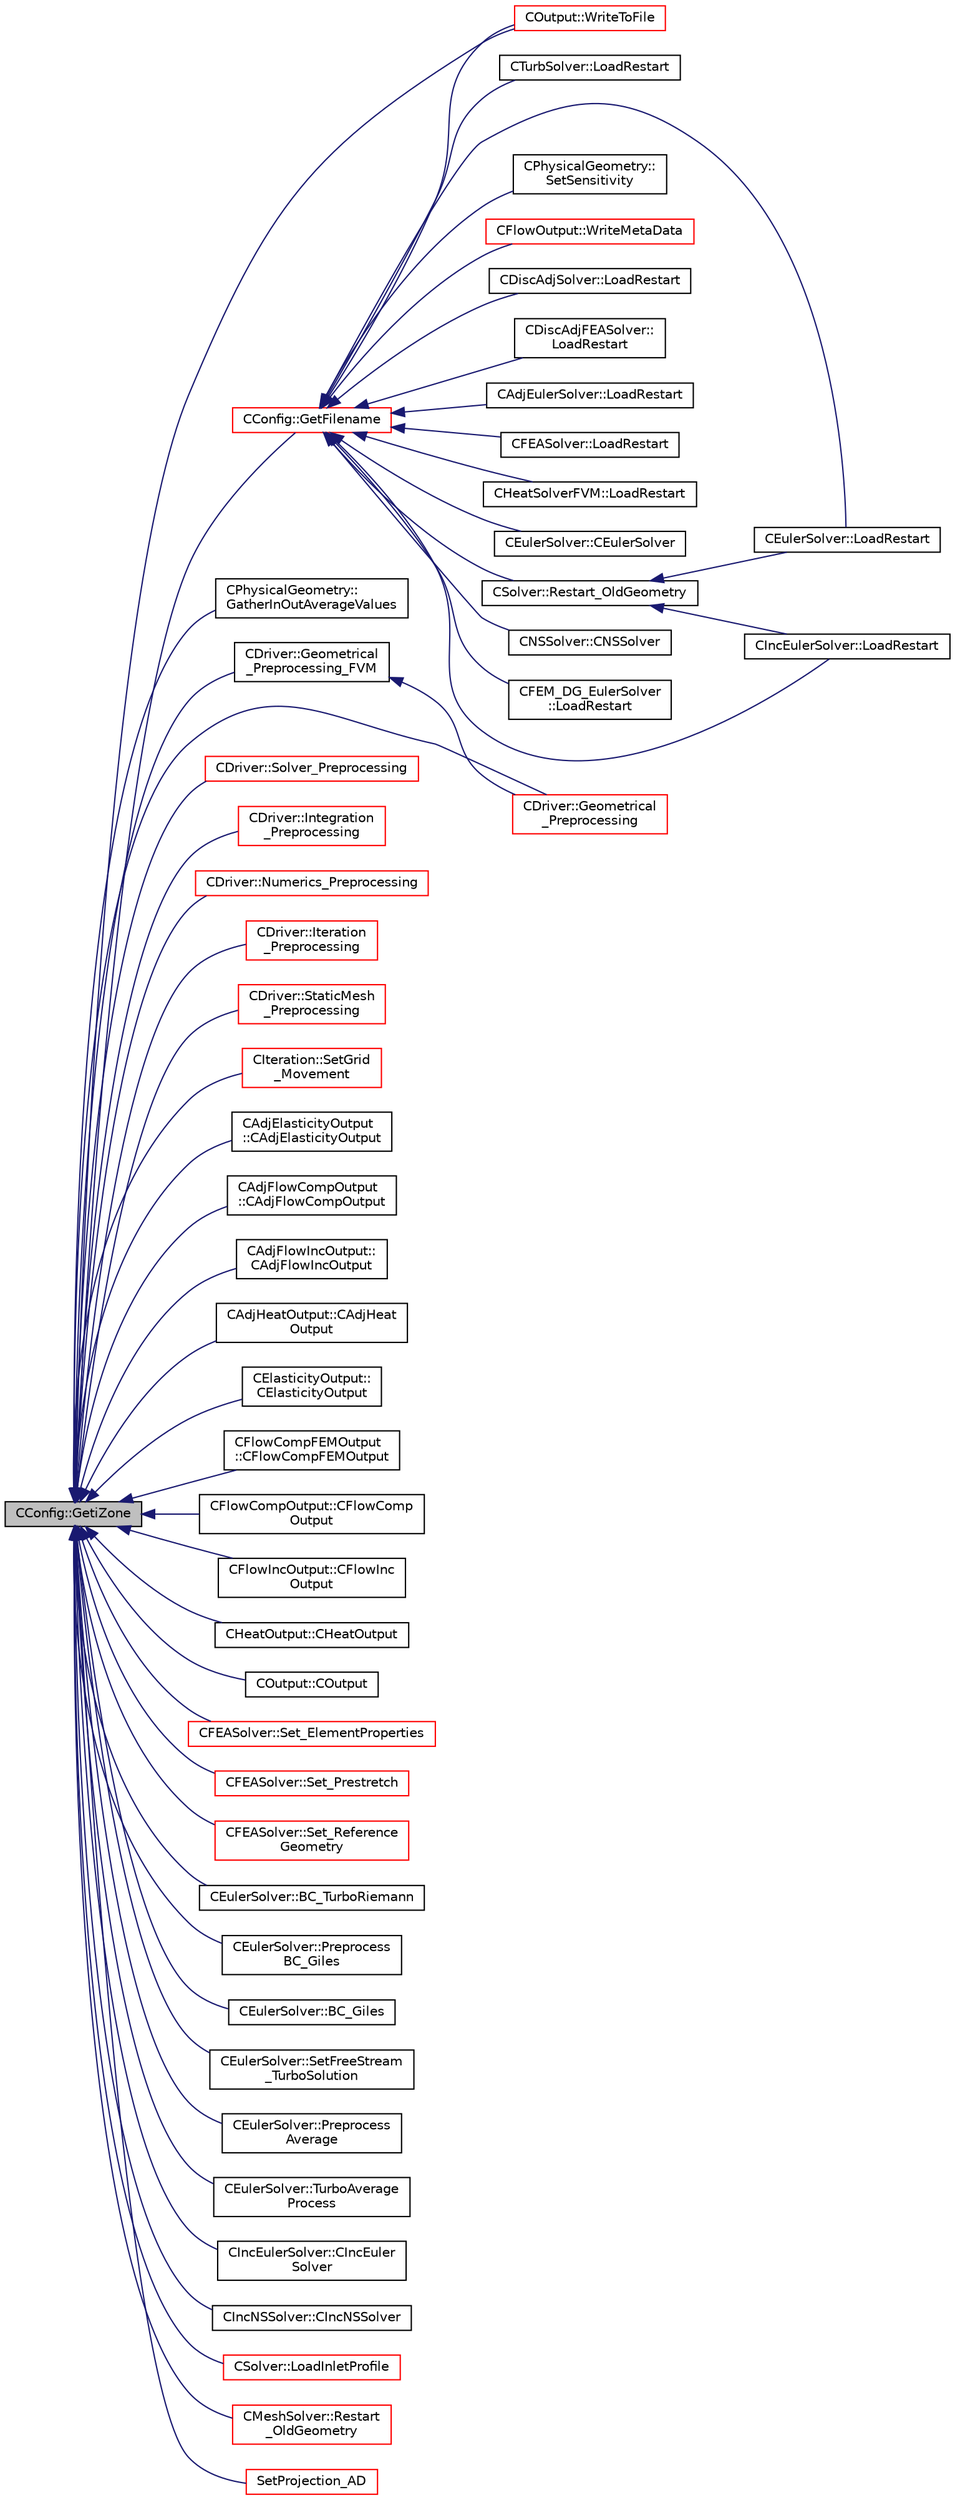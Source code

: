 digraph "CConfig::GetiZone"
{
  edge [fontname="Helvetica",fontsize="10",labelfontname="Helvetica",labelfontsize="10"];
  node [fontname="Helvetica",fontsize="10",shape=record];
  rankdir="LR";
  Node4454 [label="CConfig::GetiZone",height=0.2,width=0.4,color="black", fillcolor="grey75", style="filled", fontcolor="black"];
  Node4454 -> Node4455 [dir="back",color="midnightblue",fontsize="10",style="solid",fontname="Helvetica"];
  Node4455 [label="CConfig::GetFilename",height=0.2,width=0.4,color="red", fillcolor="white", style="filled",URL="$class_c_config.html#a71b8b08c6c1ba23c9ba1ed687bb635dc",tooltip="Add any numbers necessary to the filename (iteration number, zone ID ...) "];
  Node4455 -> Node4456 [dir="back",color="midnightblue",fontsize="10",style="solid",fontname="Helvetica"];
  Node4456 [label="CPhysicalGeometry::\lSetSensitivity",height=0.2,width=0.4,color="black", fillcolor="white", style="filled",URL="$class_c_physical_geometry.html#a01b28fa420b3d1138aa8816453202a33",tooltip="Read the sensitivity from adjoint solution file and store it. "];
  Node4455 -> Node4457 [dir="back",color="midnightblue",fontsize="10",style="solid",fontname="Helvetica"];
  Node4457 [label="CFlowOutput::WriteMetaData",height=0.2,width=0.4,color="red", fillcolor="white", style="filled",URL="$class_c_flow_output.html#a9674c1e90c9e8e3a4fac08b20d5b6ac0",tooltip="Write information to meta data file. "];
  Node4455 -> Node4461 [dir="back",color="midnightblue",fontsize="10",style="solid",fontname="Helvetica"];
  Node4461 [label="COutput::WriteToFile",height=0.2,width=0.4,color="red", fillcolor="white", style="filled",URL="$class_c_output.html#af8fba1a012ec9464eb70e45d0bade78a",tooltip="Allocates the appropriate file writer based on the chosen format and writes sorted data to file..."];
  Node4455 -> Node4482 [dir="back",color="midnightblue",fontsize="10",style="solid",fontname="Helvetica"];
  Node4482 [label="CDiscAdjSolver::LoadRestart",height=0.2,width=0.4,color="black", fillcolor="white", style="filled",URL="$class_c_disc_adj_solver.html#ae9b5d31c76381f5d45884642694d9879",tooltip="Load a solution from a restart file. "];
  Node4455 -> Node4483 [dir="back",color="midnightblue",fontsize="10",style="solid",fontname="Helvetica"];
  Node4483 [label="CDiscAdjFEASolver::\lLoadRestart",height=0.2,width=0.4,color="black", fillcolor="white", style="filled",URL="$class_c_disc_adj_f_e_a_solver.html#a21c5685021d084732a1aa3d552cd9043",tooltip="Load a solution from a restart file. "];
  Node4455 -> Node4484 [dir="back",color="midnightblue",fontsize="10",style="solid",fontname="Helvetica"];
  Node4484 [label="CAdjEulerSolver::LoadRestart",height=0.2,width=0.4,color="black", fillcolor="white", style="filled",URL="$class_c_adj_euler_solver.html#acaf1ae2d6c07b492ab1eeca389881731",tooltip="Load a solution from a restart file. "];
  Node4455 -> Node4485 [dir="back",color="midnightblue",fontsize="10",style="solid",fontname="Helvetica"];
  Node4485 [label="CFEASolver::LoadRestart",height=0.2,width=0.4,color="black", fillcolor="white", style="filled",URL="$class_c_f_e_a_solver.html#a5f70ded742a6204f439628d029ac294a",tooltip="Load a solution from a restart file. "];
  Node4455 -> Node4486 [dir="back",color="midnightblue",fontsize="10",style="solid",fontname="Helvetica"];
  Node4486 [label="CHeatSolverFVM::LoadRestart",height=0.2,width=0.4,color="black", fillcolor="white", style="filled",URL="$class_c_heat_solver_f_v_m.html#a206fdd2ca3b6c1a050945a07dc38bd80",tooltip="Load a solution from a restart file. "];
  Node4455 -> Node4487 [dir="back",color="midnightblue",fontsize="10",style="solid",fontname="Helvetica"];
  Node4487 [label="CEulerSolver::CEulerSolver",height=0.2,width=0.4,color="black", fillcolor="white", style="filled",URL="$class_c_euler_solver.html#ae1e74218b4e943111b100d7ddcbd4db9"];
  Node4455 -> Node4488 [dir="back",color="midnightblue",fontsize="10",style="solid",fontname="Helvetica"];
  Node4488 [label="CEulerSolver::LoadRestart",height=0.2,width=0.4,color="black", fillcolor="white", style="filled",URL="$class_c_euler_solver.html#a463d0854ec9cfb4a277794df9329ebae",tooltip="Load a solution from a restart file. "];
  Node4455 -> Node4489 [dir="back",color="midnightblue",fontsize="10",style="solid",fontname="Helvetica"];
  Node4489 [label="CNSSolver::CNSSolver",height=0.2,width=0.4,color="black", fillcolor="white", style="filled",URL="$class_c_n_s_solver.html#a2a8ad49c42b4546696e631cf44b7788b"];
  Node4455 -> Node4490 [dir="back",color="midnightblue",fontsize="10",style="solid",fontname="Helvetica"];
  Node4490 [label="CFEM_DG_EulerSolver\l::LoadRestart",height=0.2,width=0.4,color="black", fillcolor="white", style="filled",URL="$class_c_f_e_m___d_g___euler_solver.html#aa7f0f59d70754d0b2abb8face8f8398d",tooltip="Load a solution from a restart file. "];
  Node4455 -> Node4491 [dir="back",color="midnightblue",fontsize="10",style="solid",fontname="Helvetica"];
  Node4491 [label="CIncEulerSolver::LoadRestart",height=0.2,width=0.4,color="black", fillcolor="white", style="filled",URL="$class_c_inc_euler_solver.html#aa4c572590c60bbc0f3db269eb55ea12f",tooltip="Load a solution from a restart file. "];
  Node4455 -> Node4492 [dir="back",color="midnightblue",fontsize="10",style="solid",fontname="Helvetica"];
  Node4492 [label="CTurbSolver::LoadRestart",height=0.2,width=0.4,color="black", fillcolor="white", style="filled",URL="$class_c_turb_solver.html#a943c5037261d947714a8767bc77b7103",tooltip="Load a solution from a restart file. "];
  Node4455 -> Node4493 [dir="back",color="midnightblue",fontsize="10",style="solid",fontname="Helvetica"];
  Node4493 [label="CSolver::Restart_OldGeometry",height=0.2,width=0.4,color="black", fillcolor="white", style="filled",URL="$class_c_solver.html#a5a2c57500290322ac02752f98fa1f163",tooltip="Load the geometries at the previous time states n and nM1. "];
  Node4493 -> Node4488 [dir="back",color="midnightblue",fontsize="10",style="solid",fontname="Helvetica"];
  Node4493 -> Node4491 [dir="back",color="midnightblue",fontsize="10",style="solid",fontname="Helvetica"];
  Node4454 -> Node4500 [dir="back",color="midnightblue",fontsize="10",style="solid",fontname="Helvetica"];
  Node4500 [label="CPhysicalGeometry::\lGatherInOutAverageValues",height=0.2,width=0.4,color="black", fillcolor="white", style="filled",URL="$class_c_physical_geometry.html#a217e5337523ba85579c8a3d209bf25d9",tooltip="Set turbo boundary vertex. "];
  Node4454 -> Node4501 [dir="back",color="midnightblue",fontsize="10",style="solid",fontname="Helvetica"];
  Node4501 [label="CDriver::Geometrical\l_Preprocessing",height=0.2,width=0.4,color="red", fillcolor="white", style="filled",URL="$class_c_driver.html#ad3d55fa299acdb779a7772bcee249004",tooltip="Construction of the edge-based data structure and the multigrid structure. "];
  Node4454 -> Node4503 [dir="back",color="midnightblue",fontsize="10",style="solid",fontname="Helvetica"];
  Node4503 [label="CDriver::Geometrical\l_Preprocessing_FVM",height=0.2,width=0.4,color="black", fillcolor="white", style="filled",URL="$class_c_driver.html#a2007d2233a2d935a90140499ec4822a4",tooltip="Geometrical_Preprocessing_FVM. "];
  Node4503 -> Node4501 [dir="back",color="midnightblue",fontsize="10",style="solid",fontname="Helvetica"];
  Node4454 -> Node4504 [dir="back",color="midnightblue",fontsize="10",style="solid",fontname="Helvetica"];
  Node4504 [label="CDriver::Solver_Preprocessing",height=0.2,width=0.4,color="red", fillcolor="white", style="filled",URL="$class_c_driver.html#add15058928d0b7462a7b8257417d0914",tooltip="Definition and allocation of all solution classes. "];
  Node4454 -> Node4505 [dir="back",color="midnightblue",fontsize="10",style="solid",fontname="Helvetica"];
  Node4505 [label="CDriver::Integration\l_Preprocessing",height=0.2,width=0.4,color="red", fillcolor="white", style="filled",URL="$class_c_driver.html#a3801006f6c3c5269ec760fb1d29803b4",tooltip="Definition and allocation of all integration classes. "];
  Node4454 -> Node4506 [dir="back",color="midnightblue",fontsize="10",style="solid",fontname="Helvetica"];
  Node4506 [label="CDriver::Numerics_Preprocessing",height=0.2,width=0.4,color="red", fillcolor="white", style="filled",URL="$class_c_driver.html#a5c0a3e0cf9f6c3931d307aef1aba7bf4",tooltip="Definition and allocation of all solver classes. "];
  Node4454 -> Node4507 [dir="back",color="midnightblue",fontsize="10",style="solid",fontname="Helvetica"];
  Node4507 [label="CDriver::Iteration\l_Preprocessing",height=0.2,width=0.4,color="red", fillcolor="white", style="filled",URL="$class_c_driver.html#a4d644b9300e6c402527641a5efcdfecd",tooltip="Definition of the physics iteration class or within a single zone. "];
  Node4454 -> Node4508 [dir="back",color="midnightblue",fontsize="10",style="solid",fontname="Helvetica"];
  Node4508 [label="CDriver::StaticMesh\l_Preprocessing",height=0.2,width=0.4,color="red", fillcolor="white", style="filled",URL="$class_c_driver.html#ac4ac2e6f55c3956cfa44e07e03509112",tooltip="Initiate value for static mesh movement such as the gridVel for the ROTATING frame. "];
  Node4454 -> Node4509 [dir="back",color="midnightblue",fontsize="10",style="solid",fontname="Helvetica"];
  Node4509 [label="CIteration::SetGrid\l_Movement",height=0.2,width=0.4,color="red", fillcolor="white", style="filled",URL="$class_c_iteration.html#a7b36785762f6b0c214569b185b858b6c",tooltip="Updates the positions and grid velocities for dynamic meshes between physical time steps..."];
  Node4454 -> Node4527 [dir="back",color="midnightblue",fontsize="10",style="solid",fontname="Helvetica"];
  Node4527 [label="CAdjElasticityOutput\l::CAdjElasticityOutput",height=0.2,width=0.4,color="black", fillcolor="white", style="filled",URL="$class_c_adj_elasticity_output.html#a3ea1b19eab6ce0037111ab27b6af6ca9",tooltip="Constructor of the class. "];
  Node4454 -> Node4528 [dir="back",color="midnightblue",fontsize="10",style="solid",fontname="Helvetica"];
  Node4528 [label="CAdjFlowCompOutput\l::CAdjFlowCompOutput",height=0.2,width=0.4,color="black", fillcolor="white", style="filled",URL="$class_c_adj_flow_comp_output.html#af5e46c78b25669a357b1b65c0a0d3edc",tooltip="Constructor of the class. "];
  Node4454 -> Node4529 [dir="back",color="midnightblue",fontsize="10",style="solid",fontname="Helvetica"];
  Node4529 [label="CAdjFlowIncOutput::\lCAdjFlowIncOutput",height=0.2,width=0.4,color="black", fillcolor="white", style="filled",URL="$class_c_adj_flow_inc_output.html#a115a0683a133a9f88344ee4255488385",tooltip="Constructor of the class. "];
  Node4454 -> Node4530 [dir="back",color="midnightblue",fontsize="10",style="solid",fontname="Helvetica"];
  Node4530 [label="CAdjHeatOutput::CAdjHeat\lOutput",height=0.2,width=0.4,color="black", fillcolor="white", style="filled",URL="$class_c_adj_heat_output.html#abaaeac0d5c71cf641858d8dce48a40de",tooltip="Constructor of the class. "];
  Node4454 -> Node4531 [dir="back",color="midnightblue",fontsize="10",style="solid",fontname="Helvetica"];
  Node4531 [label="CElasticityOutput::\lCElasticityOutput",height=0.2,width=0.4,color="black", fillcolor="white", style="filled",URL="$class_c_elasticity_output.html#a58429bbda704388e3663f3787f2c66e6",tooltip="Constructor of the class. "];
  Node4454 -> Node4532 [dir="back",color="midnightblue",fontsize="10",style="solid",fontname="Helvetica"];
  Node4532 [label="CFlowCompFEMOutput\l::CFlowCompFEMOutput",height=0.2,width=0.4,color="black", fillcolor="white", style="filled",URL="$class_c_flow_comp_f_e_m_output.html#a15892a5521b50ec593b55fddb1dfb9ae",tooltip="Constructor of the class. "];
  Node4454 -> Node4533 [dir="back",color="midnightblue",fontsize="10",style="solid",fontname="Helvetica"];
  Node4533 [label="CFlowCompOutput::CFlowComp\lOutput",height=0.2,width=0.4,color="black", fillcolor="white", style="filled",URL="$class_c_flow_comp_output.html#aefb67b3a8ff3f9862d49a3ef23a4198b",tooltip="Constructor of the class. "];
  Node4454 -> Node4534 [dir="back",color="midnightblue",fontsize="10",style="solid",fontname="Helvetica"];
  Node4534 [label="CFlowIncOutput::CFlowInc\lOutput",height=0.2,width=0.4,color="black", fillcolor="white", style="filled",URL="$class_c_flow_inc_output.html#a6887162e4142b214c7be9bfe40a0d94b",tooltip="Constructor of the class. "];
  Node4454 -> Node4535 [dir="back",color="midnightblue",fontsize="10",style="solid",fontname="Helvetica"];
  Node4535 [label="CHeatOutput::CHeatOutput",height=0.2,width=0.4,color="black", fillcolor="white", style="filled",URL="$class_c_heat_output.html#a765accb8479e84e246e53494de404e93",tooltip="Constructor of the class. "];
  Node4454 -> Node4536 [dir="back",color="midnightblue",fontsize="10",style="solid",fontname="Helvetica"];
  Node4536 [label="COutput::COutput",height=0.2,width=0.4,color="black", fillcolor="white", style="filled",URL="$class_c_output.html#afde3302dfdb18e8a1c50e3cab2e668ba",tooltip="Constructor of the class. "];
  Node4454 -> Node4461 [dir="back",color="midnightblue",fontsize="10",style="solid",fontname="Helvetica"];
  Node4454 -> Node4537 [dir="back",color="midnightblue",fontsize="10",style="solid",fontname="Helvetica"];
  Node4537 [label="CFEASolver::Set_ElementProperties",height=0.2,width=0.4,color="red", fillcolor="white", style="filled",URL="$class_c_f_e_a_solver.html#a30646a552a50f0361d80ba99149eeff1",tooltip="Set container of element properties. "];
  Node4454 -> Node4539 [dir="back",color="midnightblue",fontsize="10",style="solid",fontname="Helvetica"];
  Node4539 [label="CFEASolver::Set_Prestretch",height=0.2,width=0.4,color="red", fillcolor="white", style="filled",URL="$class_c_f_e_a_solver.html#a97415c38a336c1bb03a74a61be0c3568",tooltip="Set a reference geometry for prestretched conditions. "];
  Node4454 -> Node4540 [dir="back",color="midnightblue",fontsize="10",style="solid",fontname="Helvetica"];
  Node4540 [label="CFEASolver::Set_Reference\lGeometry",height=0.2,width=0.4,color="red", fillcolor="white", style="filled",URL="$class_c_f_e_a_solver.html#ae7d8e55f2ec6a53af24eec6d096e9953",tooltip="Set a reference geometry for . "];
  Node4454 -> Node4541 [dir="back",color="midnightblue",fontsize="10",style="solid",fontname="Helvetica"];
  Node4541 [label="CEulerSolver::BC_TurboRiemann",height=0.2,width=0.4,color="black", fillcolor="white", style="filled",URL="$class_c_euler_solver.html#a0066305803a18511fb89b8951f4e4866",tooltip="Impose the boundary condition using characteristic recostruction. "];
  Node4454 -> Node4542 [dir="back",color="midnightblue",fontsize="10",style="solid",fontname="Helvetica"];
  Node4542 [label="CEulerSolver::Preprocess\lBC_Giles",height=0.2,width=0.4,color="black", fillcolor="white", style="filled",URL="$class_c_euler_solver.html#a33402619b740bfe68350c50bba14c6ab",tooltip="It computes Fourier transformation for the needed quantities along the pitch for each span in turboma..."];
  Node4454 -> Node4543 [dir="back",color="midnightblue",fontsize="10",style="solid",fontname="Helvetica"];
  Node4543 [label="CEulerSolver::BC_Giles",height=0.2,width=0.4,color="black", fillcolor="white", style="filled",URL="$class_c_euler_solver.html#aa4c3988e3ce0c18460b5c069650c57b0",tooltip="Impose the boundary condition using characteristic recostruction. "];
  Node4454 -> Node4544 [dir="back",color="midnightblue",fontsize="10",style="solid",fontname="Helvetica"];
  Node4544 [label="CEulerSolver::SetFreeStream\l_TurboSolution",height=0.2,width=0.4,color="black", fillcolor="white", style="filled",URL="$class_c_euler_solver.html#ac116e43e6c7eef751bc807908f235c31",tooltip="Set the solution using the Freestream values. "];
  Node4454 -> Node4545 [dir="back",color="midnightblue",fontsize="10",style="solid",fontname="Helvetica"];
  Node4545 [label="CEulerSolver::Preprocess\lAverage",height=0.2,width=0.4,color="black", fillcolor="white", style="filled",URL="$class_c_euler_solver.html#ab13b628bfb33a1701ff0807195f953ef",tooltip="It computes average quantities along the span for turbomachinery analysis. "];
  Node4454 -> Node4546 [dir="back",color="midnightblue",fontsize="10",style="solid",fontname="Helvetica"];
  Node4546 [label="CEulerSolver::TurboAverage\lProcess",height=0.2,width=0.4,color="black", fillcolor="white", style="filled",URL="$class_c_euler_solver.html#ab408049d3b4fecc224653176c8d7885a",tooltip="It computes average quantities along the span for turbomachinery analysis. "];
  Node4454 -> Node4547 [dir="back",color="midnightblue",fontsize="10",style="solid",fontname="Helvetica"];
  Node4547 [label="CIncEulerSolver::CIncEuler\lSolver",height=0.2,width=0.4,color="black", fillcolor="white", style="filled",URL="$class_c_inc_euler_solver.html#a91f644b8f9a00215bac5bcd31dfc06d8"];
  Node4454 -> Node4548 [dir="back",color="midnightblue",fontsize="10",style="solid",fontname="Helvetica"];
  Node4548 [label="CIncNSSolver::CIncNSSolver",height=0.2,width=0.4,color="black", fillcolor="white", style="filled",URL="$class_c_inc_n_s_solver.html#a82152ac7e91fb1c5c073d98a1f08e2aa"];
  Node4454 -> Node4549 [dir="back",color="midnightblue",fontsize="10",style="solid",fontname="Helvetica"];
  Node4549 [label="CSolver::LoadInletProfile",height=0.2,width=0.4,color="red", fillcolor="white", style="filled",URL="$class_c_solver.html#ad5edf3f378a08715c57d8598a114eb5a",tooltip="Load a inlet profile data from file into a particular solver. "];
  Node4454 -> Node4551 [dir="back",color="midnightblue",fontsize="10",style="solid",fontname="Helvetica"];
  Node4551 [label="CMeshSolver::Restart\l_OldGeometry",height=0.2,width=0.4,color="red", fillcolor="white", style="filled",URL="$class_c_mesh_solver.html#a574b9ed9e35690629a7c706e8e0c32e7",tooltip="Load the geometries at the previous time states n and nM1. "];
  Node4454 -> Node4552 [dir="back",color="midnightblue",fontsize="10",style="solid",fontname="Helvetica"];
  Node4552 [label="SetProjection_AD",height=0.2,width=0.4,color="red", fillcolor="white", style="filled",URL="$_s_u2___d_o_t_8cpp.html#a3fceed882e8eb3d6796c8e8396af7d87",tooltip="Projection of the surface sensitivity using algorithmic differentiation (AD). "];
}
